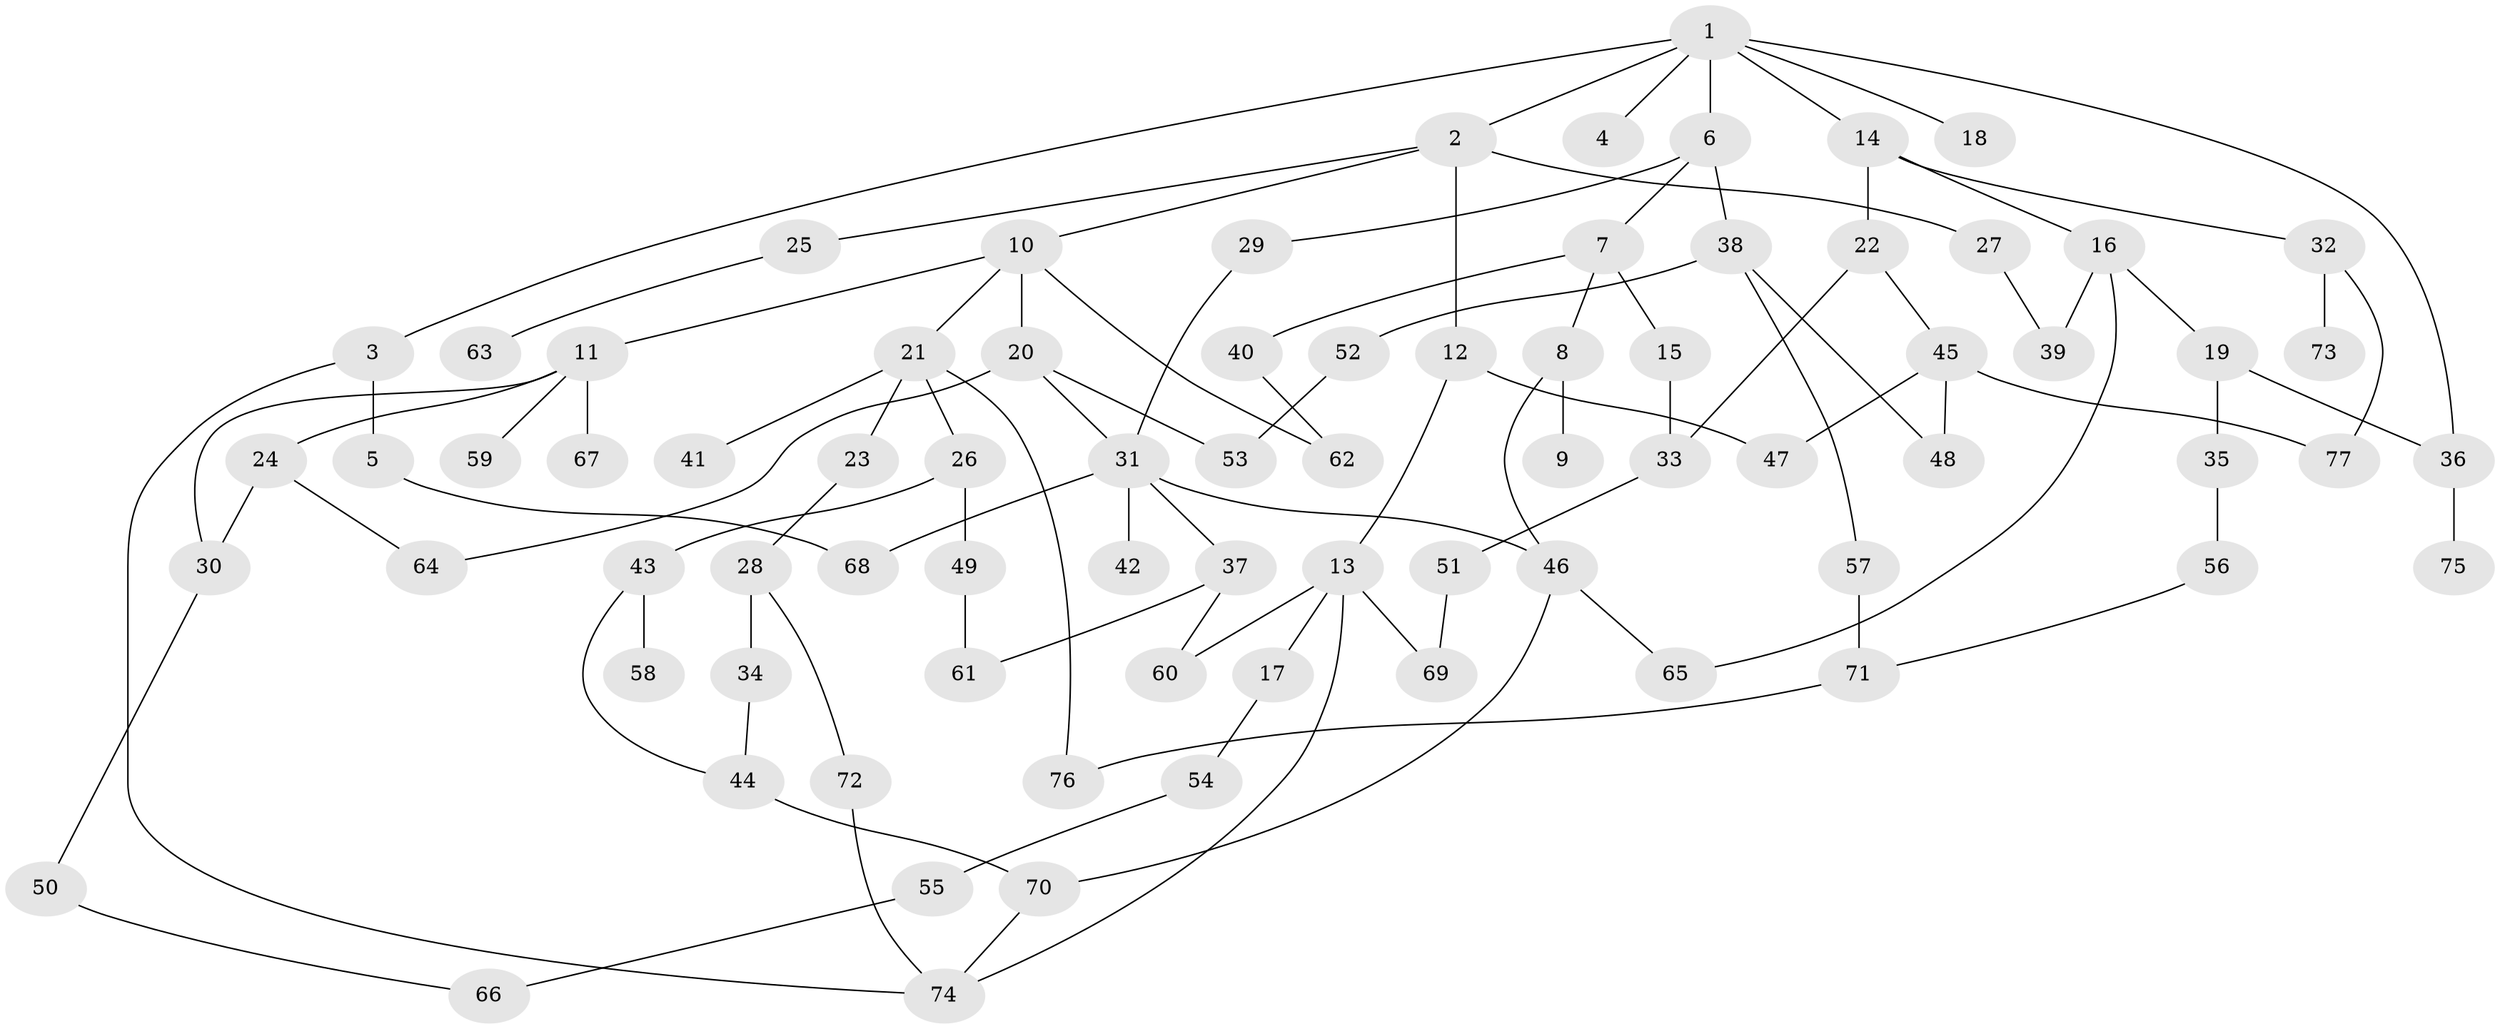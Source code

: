 // Generated by graph-tools (version 1.1) at 2025/42/03/09/25 04:42:19]
// undirected, 77 vertices, 101 edges
graph export_dot {
graph [start="1"]
  node [color=gray90,style=filled];
  1;
  2;
  3;
  4;
  5;
  6;
  7;
  8;
  9;
  10;
  11;
  12;
  13;
  14;
  15;
  16;
  17;
  18;
  19;
  20;
  21;
  22;
  23;
  24;
  25;
  26;
  27;
  28;
  29;
  30;
  31;
  32;
  33;
  34;
  35;
  36;
  37;
  38;
  39;
  40;
  41;
  42;
  43;
  44;
  45;
  46;
  47;
  48;
  49;
  50;
  51;
  52;
  53;
  54;
  55;
  56;
  57;
  58;
  59;
  60;
  61;
  62;
  63;
  64;
  65;
  66;
  67;
  68;
  69;
  70;
  71;
  72;
  73;
  74;
  75;
  76;
  77;
  1 -- 2;
  1 -- 3;
  1 -- 4;
  1 -- 6;
  1 -- 14;
  1 -- 18;
  1 -- 36;
  2 -- 10;
  2 -- 12;
  2 -- 25;
  2 -- 27;
  3 -- 5;
  3 -- 74;
  5 -- 68;
  6 -- 7;
  6 -- 29;
  6 -- 38;
  7 -- 8;
  7 -- 15;
  7 -- 40;
  8 -- 9;
  8 -- 46;
  10 -- 11;
  10 -- 20;
  10 -- 21;
  10 -- 62;
  11 -- 24;
  11 -- 30;
  11 -- 59;
  11 -- 67;
  12 -- 13;
  12 -- 47;
  13 -- 17;
  13 -- 60;
  13 -- 69;
  13 -- 74;
  14 -- 16;
  14 -- 22;
  14 -- 32;
  15 -- 33;
  16 -- 19;
  16 -- 65;
  16 -- 39;
  17 -- 54;
  19 -- 35;
  19 -- 36;
  20 -- 53;
  20 -- 64;
  20 -- 31;
  21 -- 23;
  21 -- 26;
  21 -- 41;
  21 -- 76;
  22 -- 45;
  22 -- 33;
  23 -- 28;
  24 -- 64;
  24 -- 30;
  25 -- 63;
  26 -- 43;
  26 -- 49;
  27 -- 39;
  28 -- 34;
  28 -- 72;
  29 -- 31;
  30 -- 50;
  31 -- 37;
  31 -- 42;
  31 -- 68;
  31 -- 46;
  32 -- 73;
  32 -- 77;
  33 -- 51;
  34 -- 44;
  35 -- 56;
  36 -- 75;
  37 -- 61;
  37 -- 60;
  38 -- 48;
  38 -- 52;
  38 -- 57;
  40 -- 62;
  43 -- 44;
  43 -- 58;
  44 -- 70;
  45 -- 47;
  45 -- 48;
  45 -- 77;
  46 -- 70;
  46 -- 65;
  49 -- 61;
  50 -- 66;
  51 -- 69;
  52 -- 53;
  54 -- 55;
  55 -- 66;
  56 -- 71;
  57 -- 71;
  70 -- 74;
  71 -- 76;
  72 -- 74;
}
